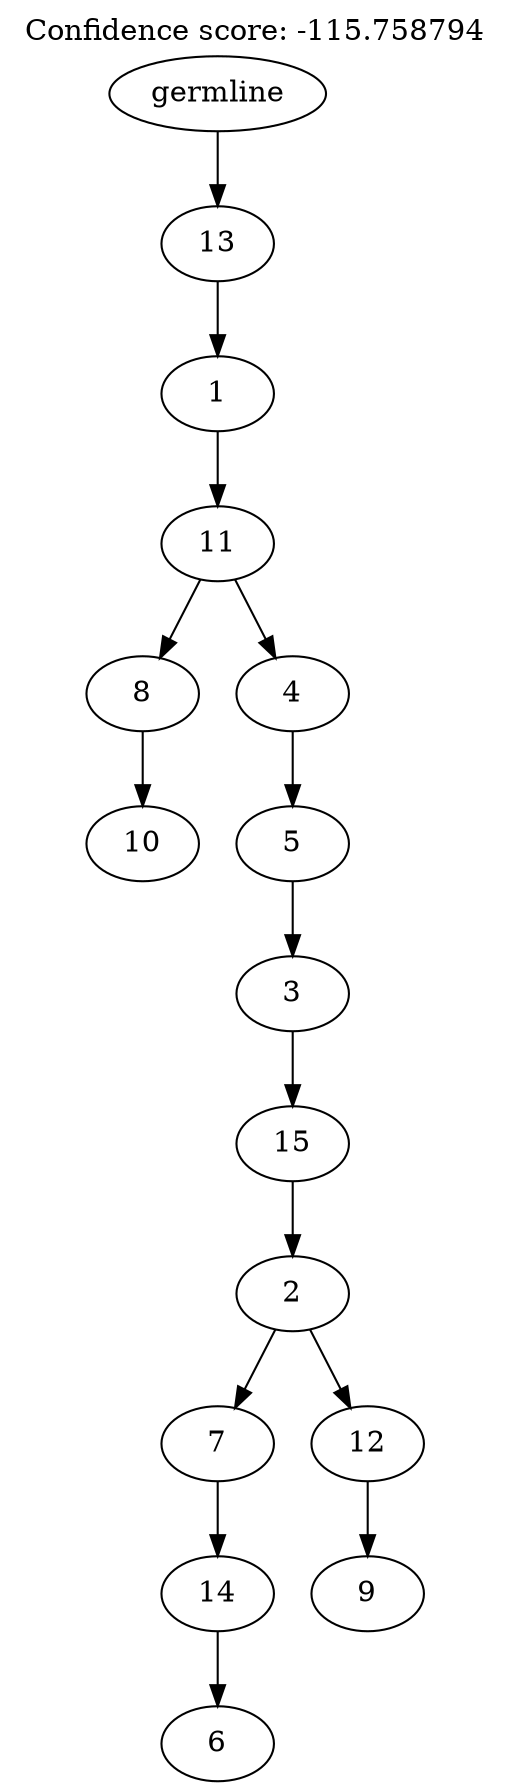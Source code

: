 digraph g {
	"14" -> "15";
	"15" [label="10"];
	"12" -> "13";
	"13" [label="6"];
	"11" -> "12";
	"12" [label="14"];
	"9" -> "10";
	"10" [label="9"];
	"8" -> "9";
	"9" [label="12"];
	"8" -> "11";
	"11" [label="7"];
	"7" -> "8";
	"8" [label="2"];
	"6" -> "7";
	"7" [label="15"];
	"5" -> "6";
	"6" [label="3"];
	"4" -> "5";
	"5" [label="5"];
	"3" -> "4";
	"4" [label="4"];
	"3" -> "14";
	"14" [label="8"];
	"2" -> "3";
	"3" [label="11"];
	"1" -> "2";
	"2" [label="1"];
	"0" -> "1";
	"1" [label="13"];
	"0" [label="germline"];
	labelloc="t";
	label="Confidence score: -115.758794";
}
